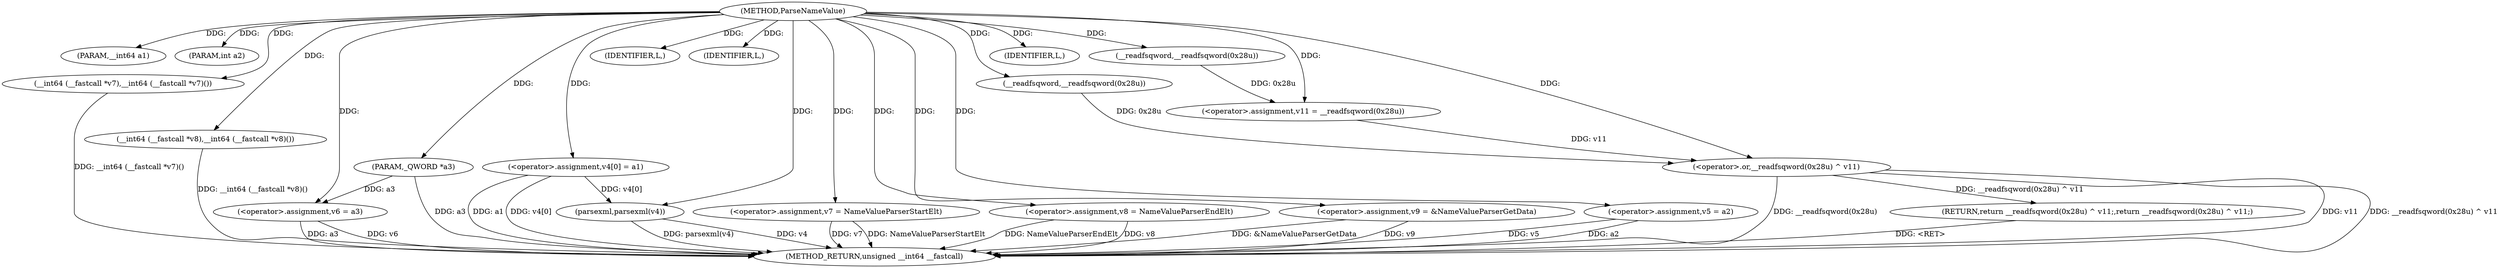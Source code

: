 digraph ParseNameValue {  
"1000109" [label = "(METHOD,ParseNameValue)" ]
"1000157" [label = "(METHOD_RETURN,unsigned __int64 __fastcall)" ]
"1000110" [label = "(PARAM,__int64 a1)" ]
"1000111" [label = "(PARAM,int a2)" ]
"1000112" [label = "(PARAM,_QWORD *a3)" ]
"1000117" [label = "(__int64 (__fastcall *v7),__int64 (__fastcall *v7)())" ]
"1000118" [label = "(__int64 (__fastcall *v8),__int64 (__fastcall *v8)())" ]
"1000122" [label = "(<operator>.assignment,v11 = __readfsqword(0x28u))" ]
"1000124" [label = "(__readfsqword,__readfsqword(0x28u))" ]
"1000126" [label = "(IDENTIFIER,L,)" ]
"1000127" [label = "(IDENTIFIER,L,)" ]
"1000128" [label = "(<operator>.assignment,v4[0] = a1)" ]
"1000133" [label = "(<operator>.assignment,v7 = NameValueParserStartElt)" ]
"1000136" [label = "(<operator>.assignment,v8 = NameValueParserEndElt)" ]
"1000139" [label = "(<operator>.assignment,v9 = &NameValueParserGetData)" ]
"1000143" [label = "(<operator>.assignment,v5 = a2)" ]
"1000146" [label = "(<operator>.assignment,v6 = a3)" ]
"1000149" [label = "(IDENTIFIER,L,)" ]
"1000150" [label = "(parsexml,parsexml(v4))" ]
"1000152" [label = "(RETURN,return __readfsqword(0x28u) ^ v11;,return __readfsqword(0x28u) ^ v11;)" ]
"1000153" [label = "(<operator>.or,__readfsqword(0x28u) ^ v11)" ]
"1000154" [label = "(__readfsqword,__readfsqword(0x28u))" ]
  "1000152" -> "1000157"  [ label = "DDG: <RET>"] 
  "1000150" -> "1000157"  [ label = "DDG: parsexml(v4)"] 
  "1000136" -> "1000157"  [ label = "DDG: NameValueParserEndElt"] 
  "1000153" -> "1000157"  [ label = "DDG: v11"] 
  "1000143" -> "1000157"  [ label = "DDG: v5"] 
  "1000117" -> "1000157"  [ label = "DDG: __int64 (__fastcall *v7)()"] 
  "1000118" -> "1000157"  [ label = "DDG: __int64 (__fastcall *v8)()"] 
  "1000136" -> "1000157"  [ label = "DDG: v8"] 
  "1000133" -> "1000157"  [ label = "DDG: v7"] 
  "1000153" -> "1000157"  [ label = "DDG: __readfsqword(0x28u) ^ v11"] 
  "1000146" -> "1000157"  [ label = "DDG: v6"] 
  "1000146" -> "1000157"  [ label = "DDG: a3"] 
  "1000133" -> "1000157"  [ label = "DDG: NameValueParserStartElt"] 
  "1000139" -> "1000157"  [ label = "DDG: &NameValueParserGetData"] 
  "1000139" -> "1000157"  [ label = "DDG: v9"] 
  "1000143" -> "1000157"  [ label = "DDG: a2"] 
  "1000128" -> "1000157"  [ label = "DDG: v4[0]"] 
  "1000112" -> "1000157"  [ label = "DDG: a3"] 
  "1000153" -> "1000157"  [ label = "DDG: __readfsqword(0x28u)"] 
  "1000150" -> "1000157"  [ label = "DDG: v4"] 
  "1000128" -> "1000157"  [ label = "DDG: a1"] 
  "1000109" -> "1000110"  [ label = "DDG: "] 
  "1000109" -> "1000111"  [ label = "DDG: "] 
  "1000109" -> "1000112"  [ label = "DDG: "] 
  "1000109" -> "1000117"  [ label = "DDG: "] 
  "1000109" -> "1000118"  [ label = "DDG: "] 
  "1000124" -> "1000122"  [ label = "DDG: 0x28u"] 
  "1000109" -> "1000122"  [ label = "DDG: "] 
  "1000109" -> "1000124"  [ label = "DDG: "] 
  "1000109" -> "1000126"  [ label = "DDG: "] 
  "1000109" -> "1000127"  [ label = "DDG: "] 
  "1000109" -> "1000128"  [ label = "DDG: "] 
  "1000109" -> "1000133"  [ label = "DDG: "] 
  "1000109" -> "1000136"  [ label = "DDG: "] 
  "1000109" -> "1000139"  [ label = "DDG: "] 
  "1000109" -> "1000143"  [ label = "DDG: "] 
  "1000112" -> "1000146"  [ label = "DDG: a3"] 
  "1000109" -> "1000146"  [ label = "DDG: "] 
  "1000109" -> "1000149"  [ label = "DDG: "] 
  "1000128" -> "1000150"  [ label = "DDG: v4[0]"] 
  "1000109" -> "1000150"  [ label = "DDG: "] 
  "1000153" -> "1000152"  [ label = "DDG: __readfsqword(0x28u) ^ v11"] 
  "1000154" -> "1000153"  [ label = "DDG: 0x28u"] 
  "1000109" -> "1000154"  [ label = "DDG: "] 
  "1000122" -> "1000153"  [ label = "DDG: v11"] 
  "1000109" -> "1000153"  [ label = "DDG: "] 
}
